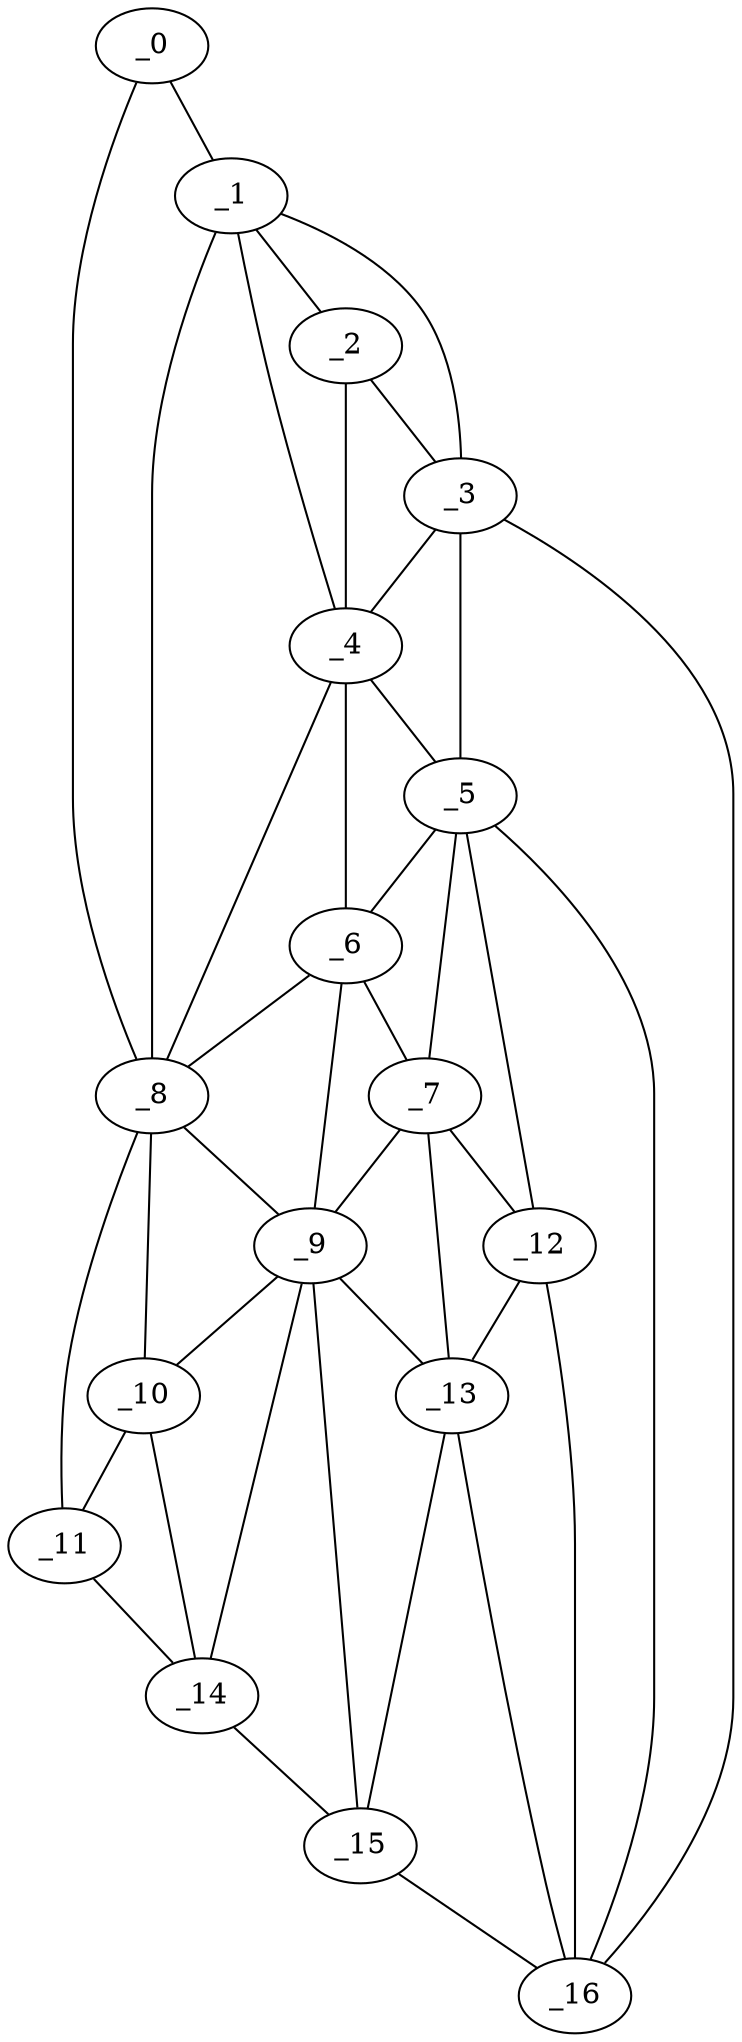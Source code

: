 graph "obj15__105.gxl" {
	_0	 [x=7,
		y=90];
	_1	 [x=9,
		y=73];
	_0 -- _1	 [valence=1];
	_8	 [x=90,
		y=96];
	_0 -- _8	 [valence=1];
	_2	 [x=41,
		y=38];
	_1 -- _2	 [valence=2];
	_3	 [x=48,
		y=30];
	_1 -- _3	 [valence=1];
	_4	 [x=48,
		y=37];
	_1 -- _4	 [valence=2];
	_1 -- _8	 [valence=1];
	_2 -- _3	 [valence=2];
	_2 -- _4	 [valence=1];
	_3 -- _4	 [valence=2];
	_5	 [x=59,
		y=31];
	_3 -- _5	 [valence=1];
	_16	 [x=116,
		y=35];
	_3 -- _16	 [valence=1];
	_4 -- _5	 [valence=2];
	_6	 [x=89,
		y=47];
	_4 -- _6	 [valence=2];
	_4 -- _8	 [valence=1];
	_5 -- _6	 [valence=2];
	_7	 [x=90,
		y=41];
	_5 -- _7	 [valence=2];
	_12	 [x=106,
		y=37];
	_5 -- _12	 [valence=2];
	_5 -- _16	 [valence=1];
	_6 -- _7	 [valence=2];
	_6 -- _8	 [valence=2];
	_9	 [x=95,
		y=52];
	_6 -- _9	 [valence=1];
	_7 -- _9	 [valence=1];
	_7 -- _12	 [valence=2];
	_13	 [x=108,
		y=42];
	_7 -- _13	 [valence=2];
	_8 -- _9	 [valence=2];
	_10	 [x=103,
		y=66];
	_8 -- _10	 [valence=2];
	_11	 [x=103,
		y=80];
	_8 -- _11	 [valence=1];
	_9 -- _10	 [valence=2];
	_9 -- _13	 [valence=1];
	_14	 [x=114,
		y=61];
	_9 -- _14	 [valence=2];
	_15	 [x=115,
		y=48];
	_9 -- _15	 [valence=2];
	_10 -- _11	 [valence=2];
	_10 -- _14	 [valence=2];
	_11 -- _14	 [valence=1];
	_12 -- _13	 [valence=2];
	_12 -- _16	 [valence=2];
	_13 -- _15	 [valence=2];
	_13 -- _16	 [valence=2];
	_14 -- _15	 [valence=1];
	_15 -- _16	 [valence=1];
}
